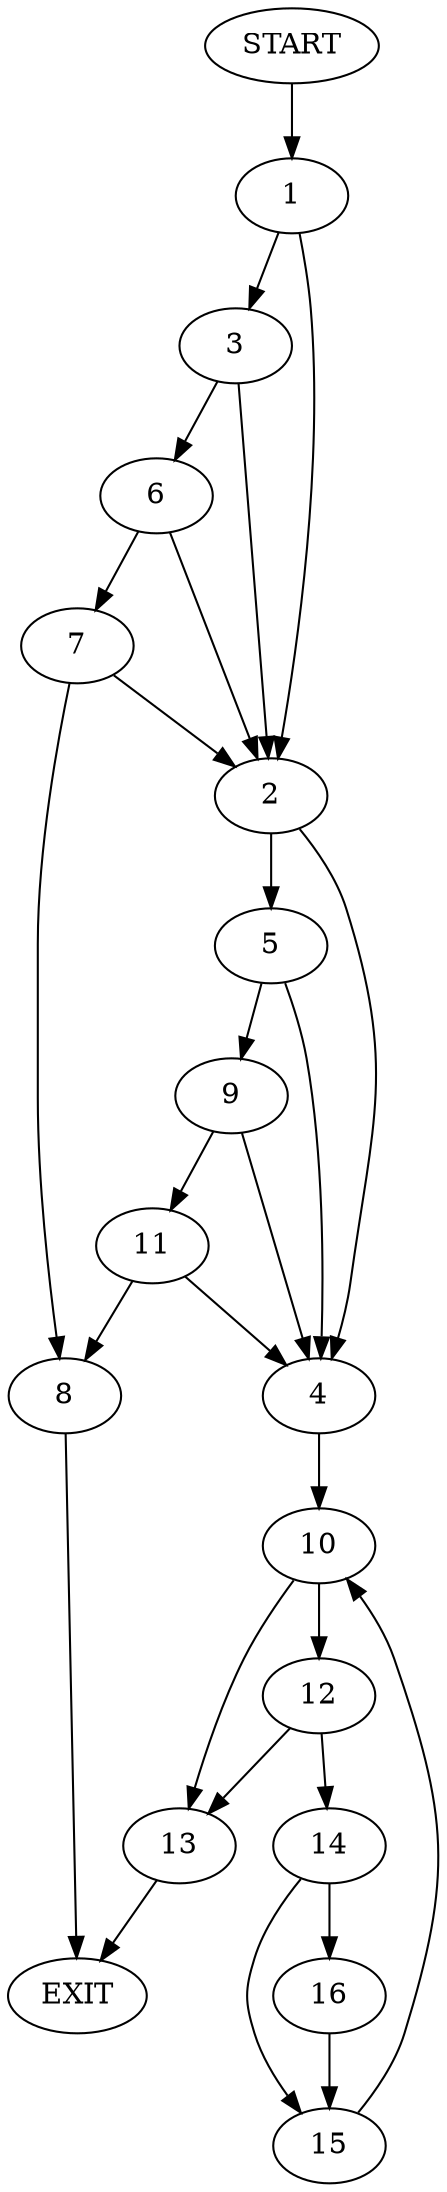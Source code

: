 digraph {
0 [label="START"]
17 [label="EXIT"]
0 -> 1
1 -> 2
1 -> 3
2 -> 4
2 -> 5
3 -> 2
3 -> 6
6 -> 2
6 -> 7
7 -> 2
7 -> 8
8 -> 17
5 -> 4
5 -> 9
4 -> 10
9 -> 4
9 -> 11
11 -> 4
11 -> 8
10 -> 12
10 -> 13
12 -> 14
12 -> 13
13 -> 17
14 -> 15
14 -> 16
15 -> 10
16 -> 15
}
